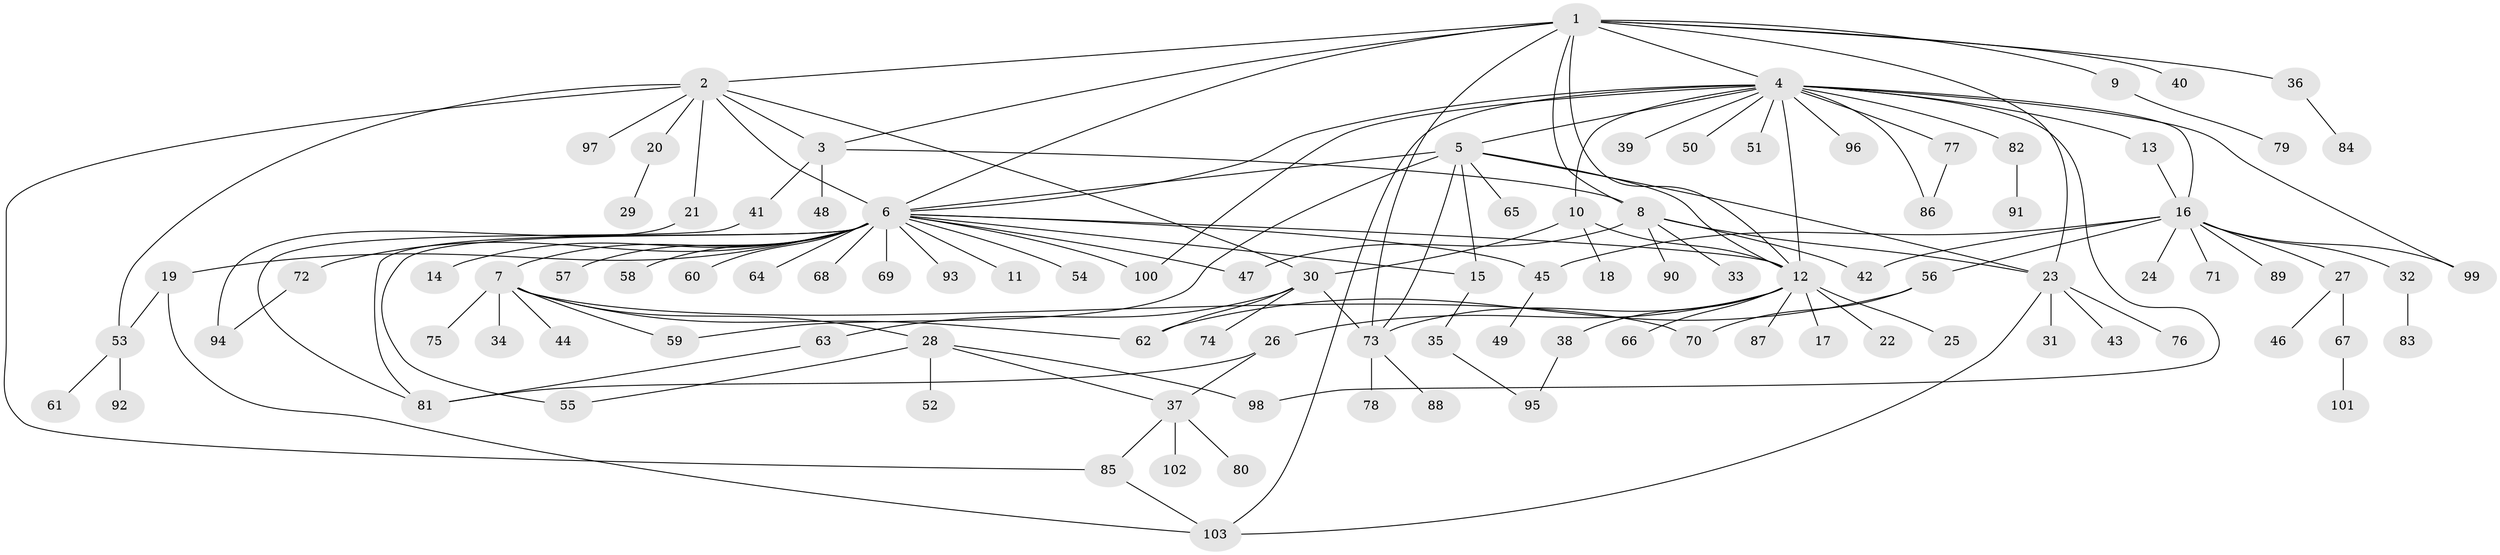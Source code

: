 // coarse degree distribution, {10: 0.024390243902439025, 11: 0.024390243902439025, 5: 0.024390243902439025, 17: 0.012195121951219513, 29: 0.012195121951219513, 8: 0.012195121951219513, 6: 0.024390243902439025, 2: 0.17073170731707318, 1: 0.6097560975609756, 3: 0.04878048780487805, 9: 0.012195121951219513, 4: 0.012195121951219513, 7: 0.012195121951219513}
// Generated by graph-tools (version 1.1) at 2025/23/03/03/25 07:23:50]
// undirected, 103 vertices, 142 edges
graph export_dot {
graph [start="1"]
  node [color=gray90,style=filled];
  1;
  2;
  3;
  4;
  5;
  6;
  7;
  8;
  9;
  10;
  11;
  12;
  13;
  14;
  15;
  16;
  17;
  18;
  19;
  20;
  21;
  22;
  23;
  24;
  25;
  26;
  27;
  28;
  29;
  30;
  31;
  32;
  33;
  34;
  35;
  36;
  37;
  38;
  39;
  40;
  41;
  42;
  43;
  44;
  45;
  46;
  47;
  48;
  49;
  50;
  51;
  52;
  53;
  54;
  55;
  56;
  57;
  58;
  59;
  60;
  61;
  62;
  63;
  64;
  65;
  66;
  67;
  68;
  69;
  70;
  71;
  72;
  73;
  74;
  75;
  76;
  77;
  78;
  79;
  80;
  81;
  82;
  83;
  84;
  85;
  86;
  87;
  88;
  89;
  90;
  91;
  92;
  93;
  94;
  95;
  96;
  97;
  98;
  99;
  100;
  101;
  102;
  103;
  1 -- 2;
  1 -- 3;
  1 -- 4;
  1 -- 6;
  1 -- 8;
  1 -- 9;
  1 -- 12;
  1 -- 23;
  1 -- 36;
  1 -- 40;
  1 -- 73;
  2 -- 3;
  2 -- 6;
  2 -- 20;
  2 -- 21;
  2 -- 30;
  2 -- 53;
  2 -- 85;
  2 -- 97;
  3 -- 8;
  3 -- 41;
  3 -- 48;
  4 -- 5;
  4 -- 6;
  4 -- 10;
  4 -- 12;
  4 -- 13;
  4 -- 16;
  4 -- 39;
  4 -- 50;
  4 -- 51;
  4 -- 77;
  4 -- 82;
  4 -- 86;
  4 -- 96;
  4 -- 98;
  4 -- 99;
  4 -- 100;
  4 -- 103;
  5 -- 6;
  5 -- 12;
  5 -- 15;
  5 -- 23;
  5 -- 59;
  5 -- 65;
  5 -- 73;
  6 -- 7;
  6 -- 11;
  6 -- 12;
  6 -- 14;
  6 -- 15;
  6 -- 19;
  6 -- 45;
  6 -- 47;
  6 -- 54;
  6 -- 55;
  6 -- 57;
  6 -- 58;
  6 -- 60;
  6 -- 64;
  6 -- 68;
  6 -- 69;
  6 -- 72;
  6 -- 81;
  6 -- 93;
  6 -- 100;
  7 -- 28;
  7 -- 34;
  7 -- 44;
  7 -- 59;
  7 -- 62;
  7 -- 70;
  7 -- 75;
  8 -- 23;
  8 -- 33;
  8 -- 42;
  8 -- 47;
  8 -- 90;
  9 -- 79;
  10 -- 12;
  10 -- 18;
  10 -- 30;
  12 -- 17;
  12 -- 22;
  12 -- 25;
  12 -- 26;
  12 -- 38;
  12 -- 66;
  12 -- 73;
  12 -- 87;
  13 -- 16;
  15 -- 35;
  16 -- 24;
  16 -- 27;
  16 -- 32;
  16 -- 42;
  16 -- 45;
  16 -- 56;
  16 -- 71;
  16 -- 89;
  16 -- 99;
  19 -- 53;
  19 -- 103;
  20 -- 29;
  21 -- 94;
  23 -- 31;
  23 -- 43;
  23 -- 76;
  23 -- 103;
  26 -- 37;
  26 -- 81;
  27 -- 46;
  27 -- 67;
  28 -- 37;
  28 -- 52;
  28 -- 55;
  28 -- 98;
  30 -- 62;
  30 -- 63;
  30 -- 73;
  30 -- 74;
  32 -- 83;
  35 -- 95;
  36 -- 84;
  37 -- 80;
  37 -- 85;
  37 -- 102;
  38 -- 95;
  41 -- 81;
  45 -- 49;
  53 -- 61;
  53 -- 92;
  56 -- 62;
  56 -- 70;
  63 -- 81;
  67 -- 101;
  72 -- 94;
  73 -- 78;
  73 -- 88;
  77 -- 86;
  82 -- 91;
  85 -- 103;
}
